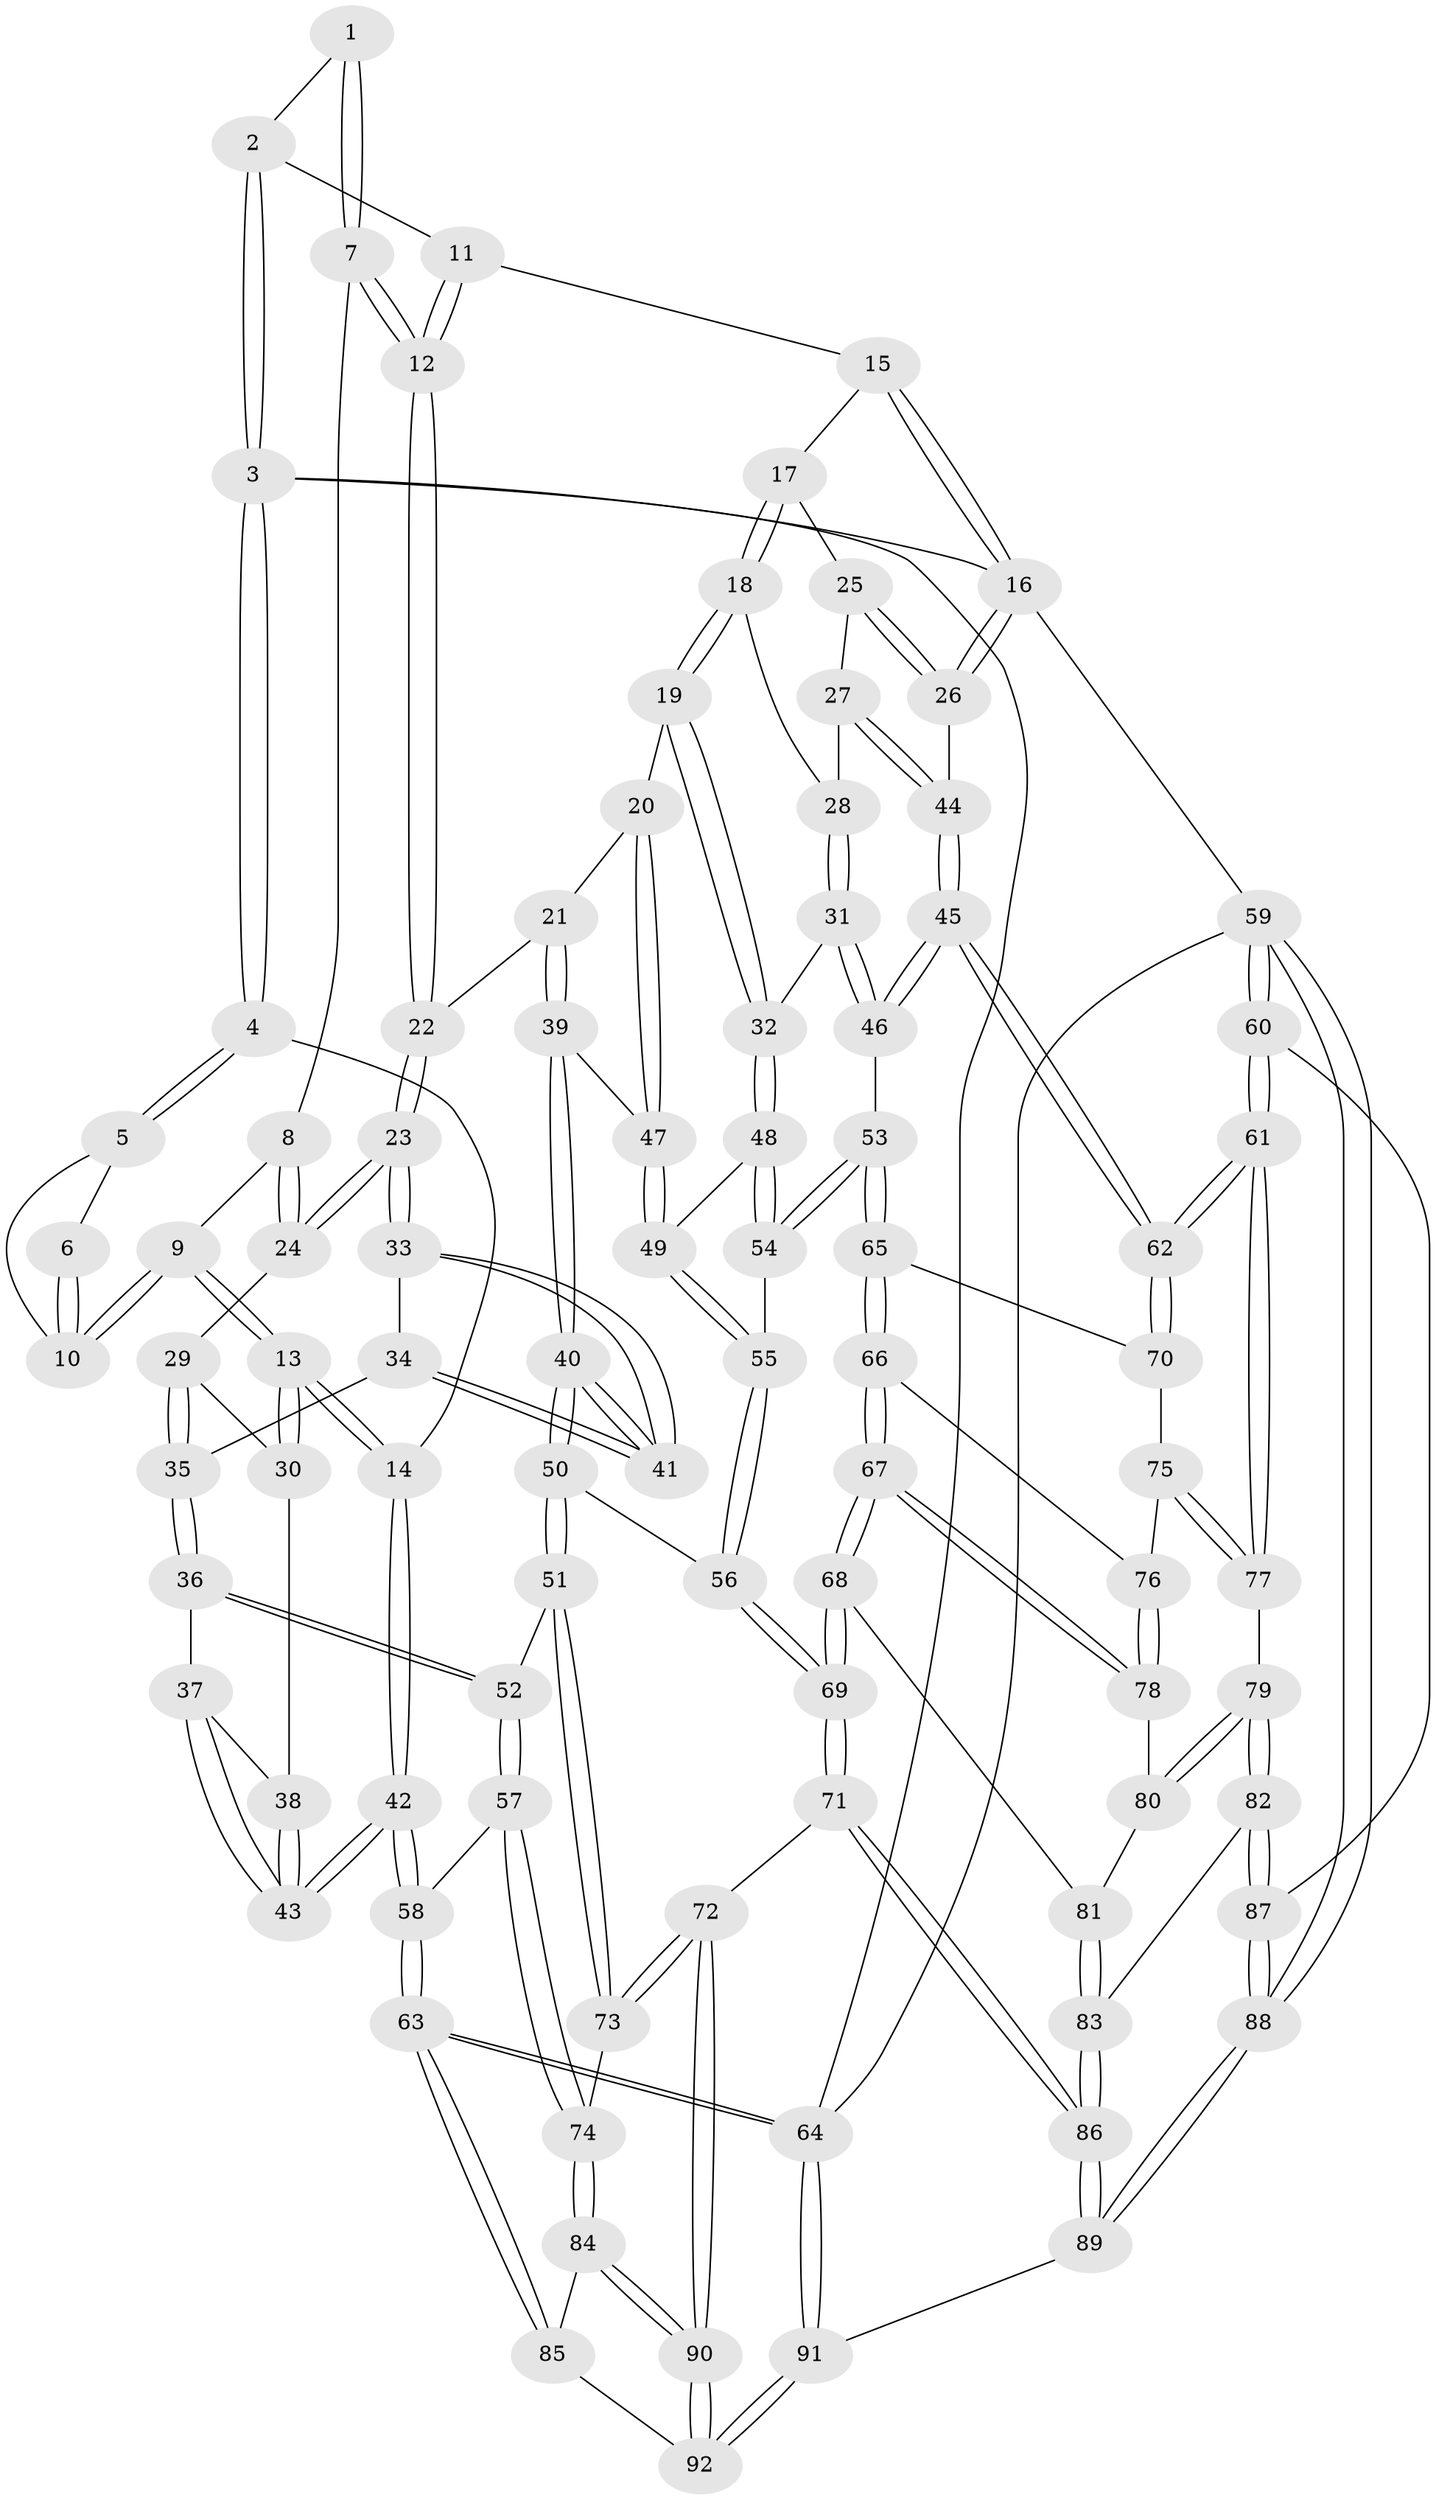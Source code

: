 // coarse degree distribution, {4: 0.4642857142857143, 2: 0.07142857142857142, 5: 0.21428571428571427, 3: 0.21428571428571427, 8: 0.03571428571428571}
// Generated by graph-tools (version 1.1) at 2025/38/03/04/25 23:38:21]
// undirected, 92 vertices, 227 edges
graph export_dot {
  node [color=gray90,style=filled];
  1 [pos="+0.17886018444991472+0"];
  2 [pos="+0.17920711602995365+0"];
  3 [pos="+0+0"];
  4 [pos="+0+0.011801887628531403"];
  5 [pos="+0+0.025365695795852055"];
  6 [pos="+0.032929378372635494+0.019052559298368885"];
  7 [pos="+0.20271420120768754+0.0005462717410716323"];
  8 [pos="+0.19181508457032231+0.04813266377218267"];
  9 [pos="+0.06670553644345069+0.12051675470511962"];
  10 [pos="+0.04427544093586868+0.06506592457677561"];
  11 [pos="+0.6292942952734039+0"];
  12 [pos="+0.48002270001260067+0.09729011550404315"];
  13 [pos="+0.02127953533011405+0.17262450187135672"];
  14 [pos="+0+0.30553990336372583"];
  15 [pos="+0.7186934161760078+0"];
  16 [pos="+1+0"];
  17 [pos="+0.7859718188630518+0.0032624546785882426"];
  18 [pos="+0.7807674696995585+0.09644372753076744"];
  19 [pos="+0.7156930731943987+0.24809458916420818"];
  20 [pos="+0.645025106453822+0.25408090742686396"];
  21 [pos="+0.47698252113676404+0.12297334616132959"];
  22 [pos="+0.47550238314607485+0.12131307356551917"];
  23 [pos="+0.41305781818948084+0.17375458782671493"];
  24 [pos="+0.24771228462762102+0.16327364025731048"];
  25 [pos="+0.8712410315149769+0.05258964700170211"];
  26 [pos="+1+0.07100620272737843"];
  27 [pos="+1+0.19579178027964197"];
  28 [pos="+0.8747707873638503+0.19165372324277666"];
  29 [pos="+0.2379699299212199+0.1839270190387605"];
  30 [pos="+0.18799242810674105+0.21678497089664994"];
  31 [pos="+0.9029351046404419+0.34456335667554217"];
  32 [pos="+0.7576436888695626+0.31227376681359253"];
  33 [pos="+0.4123976747717077+0.17708334139017004"];
  34 [pos="+0.32632293099689824+0.3084313059895234"];
  35 [pos="+0.2812613332075834+0.3356110520268261"];
  36 [pos="+0.24703760832743613+0.4049227156518355"];
  37 [pos="+0.17464965633401444+0.35667534950121316"];
  38 [pos="+0.17520097518317462+0.24398802283905138"];
  39 [pos="+0.5320177618698887+0.3772326990893563"];
  40 [pos="+0.4705299844082815+0.38713230598579107"];
  41 [pos="+0.44774129158123305+0.35121396479974953"];
  42 [pos="+0+0.30770476168364536"];
  43 [pos="+0+0.31343297399976316"];
  44 [pos="+1+0.2784698261802144"];
  45 [pos="+1+0.4067364659347444"];
  46 [pos="+0.9523136821391837+0.3734510439072564"];
  47 [pos="+0.546045689581963+0.37880378938472564"];
  48 [pos="+0.7215587711802675+0.409822097688095"];
  49 [pos="+0.5842485675576227+0.42269539590510447"];
  50 [pos="+0.362712457304352+0.5066413723929365"];
  51 [pos="+0.36157651599523727+0.5072159099927992"];
  52 [pos="+0.2518571097051169+0.4226284244953467"];
  53 [pos="+0.7666255593444995+0.5226627614771187"];
  54 [pos="+0.7612250978317993+0.5179619216774404"];
  55 [pos="+0.5932098733572118+0.5254445557307217"];
  56 [pos="+0.5768784402668327+0.5526739574688835"];
  57 [pos="+0.08579944755710016+0.5495019967248258"];
  58 [pos="+0+0.5087329288845804"];
  59 [pos="+1+1"];
  60 [pos="+1+0.7785551336930346"];
  61 [pos="+1+0.7776182045663368"];
  62 [pos="+1+0.42379664416480506"];
  63 [pos="+0+0.9204298383424466"];
  64 [pos="+0+1"];
  65 [pos="+0.7674898502262386+0.5253739655281895"];
  66 [pos="+0.7115299276533726+0.6325212363460566"];
  67 [pos="+0.6757075750352588+0.6724572945499926"];
  68 [pos="+0.6539706392217116+0.6957838773081545"];
  69 [pos="+0.5912893405664648+0.7110071263792999"];
  70 [pos="+0.8748878174616306+0.6042925896051305"];
  71 [pos="+0.5425691436901392+0.7655905249105507"];
  72 [pos="+0.3711544633762267+0.737282565447823"];
  73 [pos="+0.3361025932890976+0.706205014601665"];
  74 [pos="+0.22979723674411792+0.7145843260341208"];
  75 [pos="+0.8738101942214196+0.6176963424975299"];
  76 [pos="+0.8190689756743639+0.6642652811481106"];
  77 [pos="+0.9128967999864493+0.7023465035550477"];
  78 [pos="+0.8157556705797503+0.6708828122716837"];
  79 [pos="+0.8649364983037671+0.7733415954507282"];
  80 [pos="+0.8057221377021109+0.6933493064971402"];
  81 [pos="+0.7370383520829411+0.7305221613866729"];
  82 [pos="+0.8596548669434161+0.7921233930238643"];
  83 [pos="+0.777791210985613+0.7820630679858732"];
  84 [pos="+0.10648164754496965+0.8192102870385616"];
  85 [pos="+0.08263289882612708+0.8327971874046031"];
  86 [pos="+0.6436821442221587+1"];
  87 [pos="+0.8819282014368525+0.8389554549835193"];
  88 [pos="+0.7693771776469671+1"];
  89 [pos="+0.6702705570962844+1"];
  90 [pos="+0.3252879619886393+0.9609076169704678"];
  91 [pos="+0.33615547833416004+1"];
  92 [pos="+0.3288618139351276+1"];
  1 -- 2;
  1 -- 7;
  1 -- 7;
  2 -- 3;
  2 -- 3;
  2 -- 11;
  3 -- 4;
  3 -- 4;
  3 -- 16;
  3 -- 64;
  4 -- 5;
  4 -- 5;
  4 -- 14;
  5 -- 6;
  5 -- 10;
  6 -- 10;
  6 -- 10;
  7 -- 8;
  7 -- 12;
  7 -- 12;
  8 -- 9;
  8 -- 24;
  8 -- 24;
  9 -- 10;
  9 -- 10;
  9 -- 13;
  9 -- 13;
  11 -- 12;
  11 -- 12;
  11 -- 15;
  12 -- 22;
  12 -- 22;
  13 -- 14;
  13 -- 14;
  13 -- 30;
  13 -- 30;
  14 -- 42;
  14 -- 42;
  15 -- 16;
  15 -- 16;
  15 -- 17;
  16 -- 26;
  16 -- 26;
  16 -- 59;
  17 -- 18;
  17 -- 18;
  17 -- 25;
  18 -- 19;
  18 -- 19;
  18 -- 28;
  19 -- 20;
  19 -- 32;
  19 -- 32;
  20 -- 21;
  20 -- 47;
  20 -- 47;
  21 -- 22;
  21 -- 39;
  21 -- 39;
  22 -- 23;
  22 -- 23;
  23 -- 24;
  23 -- 24;
  23 -- 33;
  23 -- 33;
  24 -- 29;
  25 -- 26;
  25 -- 26;
  25 -- 27;
  26 -- 44;
  27 -- 28;
  27 -- 44;
  27 -- 44;
  28 -- 31;
  28 -- 31;
  29 -- 30;
  29 -- 35;
  29 -- 35;
  30 -- 38;
  31 -- 32;
  31 -- 46;
  31 -- 46;
  32 -- 48;
  32 -- 48;
  33 -- 34;
  33 -- 41;
  33 -- 41;
  34 -- 35;
  34 -- 41;
  34 -- 41;
  35 -- 36;
  35 -- 36;
  36 -- 37;
  36 -- 52;
  36 -- 52;
  37 -- 38;
  37 -- 43;
  37 -- 43;
  38 -- 43;
  38 -- 43;
  39 -- 40;
  39 -- 40;
  39 -- 47;
  40 -- 41;
  40 -- 41;
  40 -- 50;
  40 -- 50;
  42 -- 43;
  42 -- 43;
  42 -- 58;
  42 -- 58;
  44 -- 45;
  44 -- 45;
  45 -- 46;
  45 -- 46;
  45 -- 62;
  45 -- 62;
  46 -- 53;
  47 -- 49;
  47 -- 49;
  48 -- 49;
  48 -- 54;
  48 -- 54;
  49 -- 55;
  49 -- 55;
  50 -- 51;
  50 -- 51;
  50 -- 56;
  51 -- 52;
  51 -- 73;
  51 -- 73;
  52 -- 57;
  52 -- 57;
  53 -- 54;
  53 -- 54;
  53 -- 65;
  53 -- 65;
  54 -- 55;
  55 -- 56;
  55 -- 56;
  56 -- 69;
  56 -- 69;
  57 -- 58;
  57 -- 74;
  57 -- 74;
  58 -- 63;
  58 -- 63;
  59 -- 60;
  59 -- 60;
  59 -- 88;
  59 -- 88;
  59 -- 64;
  60 -- 61;
  60 -- 61;
  60 -- 87;
  61 -- 62;
  61 -- 62;
  61 -- 77;
  61 -- 77;
  62 -- 70;
  62 -- 70;
  63 -- 64;
  63 -- 64;
  63 -- 85;
  63 -- 85;
  64 -- 91;
  64 -- 91;
  65 -- 66;
  65 -- 66;
  65 -- 70;
  66 -- 67;
  66 -- 67;
  66 -- 76;
  67 -- 68;
  67 -- 68;
  67 -- 78;
  67 -- 78;
  68 -- 69;
  68 -- 69;
  68 -- 81;
  69 -- 71;
  69 -- 71;
  70 -- 75;
  71 -- 72;
  71 -- 86;
  71 -- 86;
  72 -- 73;
  72 -- 73;
  72 -- 90;
  72 -- 90;
  73 -- 74;
  74 -- 84;
  74 -- 84;
  75 -- 76;
  75 -- 77;
  75 -- 77;
  76 -- 78;
  76 -- 78;
  77 -- 79;
  78 -- 80;
  79 -- 80;
  79 -- 80;
  79 -- 82;
  79 -- 82;
  80 -- 81;
  81 -- 83;
  81 -- 83;
  82 -- 83;
  82 -- 87;
  82 -- 87;
  83 -- 86;
  83 -- 86;
  84 -- 85;
  84 -- 90;
  84 -- 90;
  85 -- 92;
  86 -- 89;
  86 -- 89;
  87 -- 88;
  87 -- 88;
  88 -- 89;
  88 -- 89;
  89 -- 91;
  90 -- 92;
  90 -- 92;
  91 -- 92;
  91 -- 92;
}
